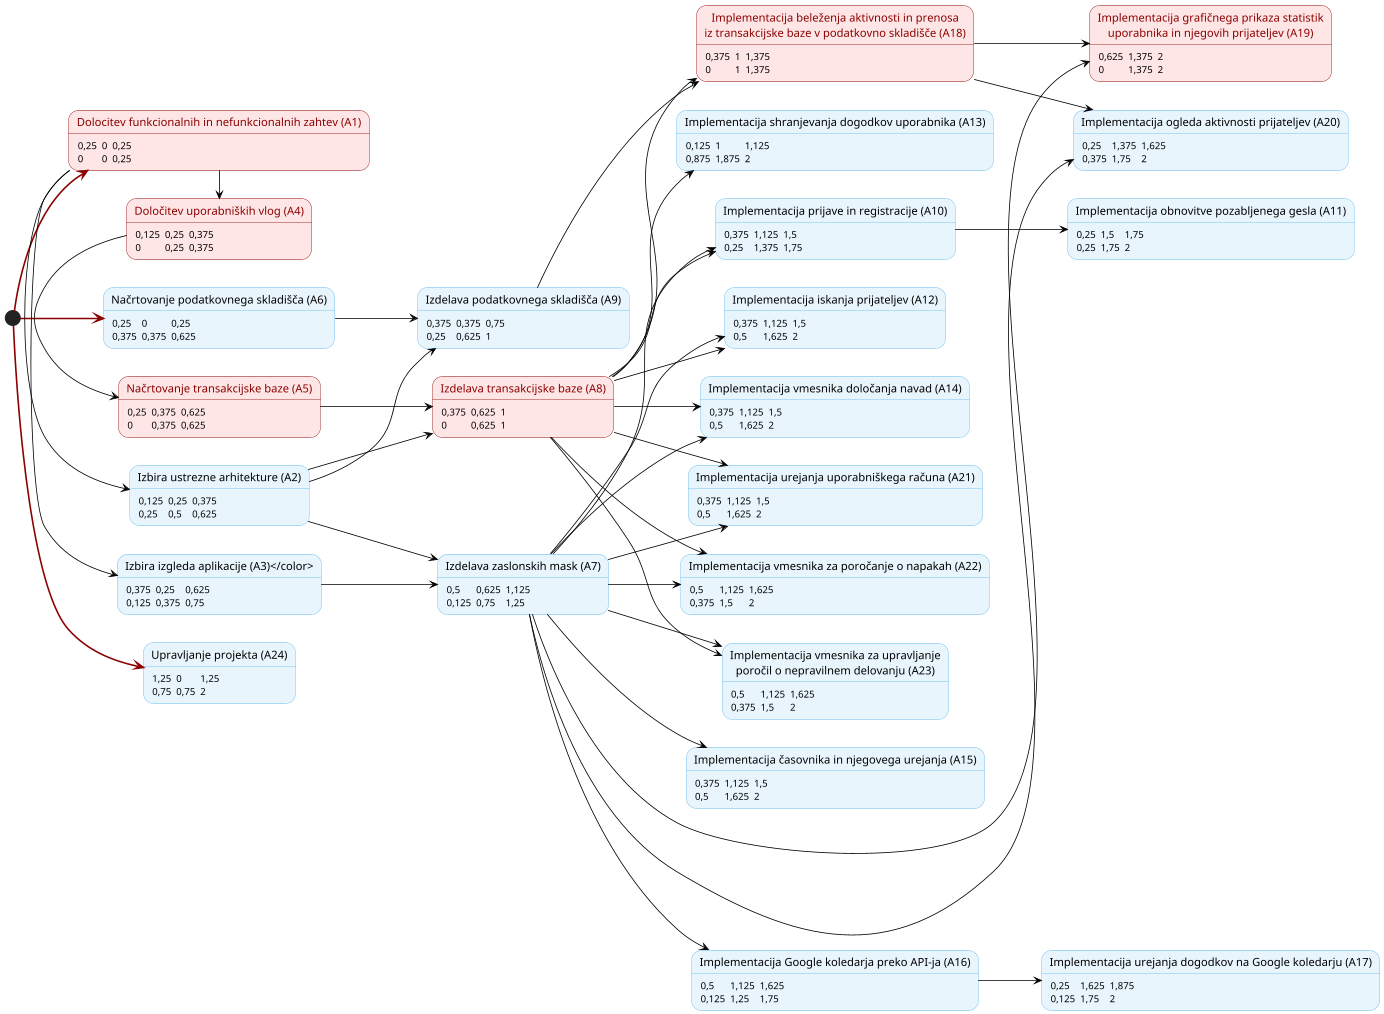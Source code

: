 @startuml "PERT diagram"

skinparam backgroundColor transparent
left to right direction

scale 0.8

<style>
stateDiagram {
  arrow {
    LineColor black
  }
}
</style>

skinparam State {
  BackgroundColor #e8f5fd
  BorderColor #5FB8EC
}

skinparam defaultTextAlignment center

state "<color:darkred>Dolocitev funkcionalnih in nefunkcionalnih zahtev (A1)</color>" as A1 #ffe6e6;line:darkred : <#ffe6e6,#ffe6e6>|  0,25 | 0 | 0,25 |\n|  0 | 0 | 0,25 |
state "Izbira ustrezne arhitekture (A2)" as A2 : <#e8f5fd,#e8f5fd>|  0,125 | 0,25 | 0,375 |\n|  0,25 | 0,5 | 0,625 |
state "Izbira izgleda aplikacije (A3)</color>" as A3 : <#e8f5fd,#e8f5fd>|  0,375 | 0,25 | 0,625 |\n|  0,125 | 0,375 | 0,75 |
state "<color:darkred>Določitev uporabniških vlog (A4)</color>" as A4 #ffe6e6;line:darkred : <#ffe6e6,#ffe6e6>|  0,125 | 0,25 | 0,375 |\n|  0 | 0,25 | 0,375 |
state "<color:darkred>Načrtovanje transakcijske baze (A5)</color>" as A5 #ffe6e6;line:darkred : <#ffe6e6,#ffe6e6>|  0,25 | 0,375 | 0,625 |\n|  0 | 0,375 | 0,625 |
state "Načrtovanje podatkovnega skladišča (A6)" as A6 : <#e8f5fd,#e8f5fd>|  0,25 | 0 | 0,25 |\n|  0,375 | 0,375 | 0,625 |
state "Izdelava zaslonskih mask (A7)" as A7 : <#e8f5fd,#e8f5fd>|  0,5 | 0,625 | 1,125 |\n|  0,125 | 0,75 | 1,25 |
state "<color:darkred>Izdelava transakcijske baze (A8)</color>" as A8 #ffe6e6;line:darkred : <#ffe6e6,#ffe6e6>|  0,375 | 0,625 | 1 |\n|  0 | 0,625 | 1 |
state "Izdelava podatkovnega skladišča (A9)" as A9 : <#e8f5fd,#e8f5fd>|  0,375 | 0,375 | 0,75 |\n|  0,25 | 0,625 | 1 |
state "Implementacija prijave in registracije (A10)" as A10 : <#e8f5fd,#e8f5fd>|  0,375 | 1,125 | 1,5 |\n|  0,25 | 1,375 | 1,75 |
state "Implementacija obnovitve pozabljenega gesla (A11)" as A11 : <#e8f5fd,#e8f5fd>|  0,25 | 1,5 | 1,75 |\n|  0,25 | 1,75 | 2 |
state "Implementacija iskanja prijateljev (A12)" as A12 : <#e8f5fd,#e8f5fd>|  0,375 | 1,125 | 1,5 |\n|  0,5 | 1,625 | 2 |
state "Implementacija shranjevanja dogodkov uporabnika (A13)" as A13 : <#e8f5fd,#e8f5fd>|  0,125 | 1 | 1,125 |\n|  0,875 | 1,875 | 2 |
state "Implementacija vmesnika določanja navad (A14)" as A14 : <#e8f5fd,#e8f5fd>|  0,375 | 1,125 | 1,5 |\n|  0,5 | 1,625 | 2 |
state "Implementacija časovnika in njegovega urejanja (A15)" as A15 : <#e8f5fd,#e8f5fd>|  0,375 | 1,125 | 1,5 |\n|  0,5 | 1,625 | 2 |
state "Implementacija Google koledarja preko API-ja (A16)" as A16 : <#e8f5fd,#e8f5fd>|  0,5 | 1,125 | 1,625 |\n|  0,125 | 1,25 | 1,75 |
state "Implementacija urejanja dogodkov na Google koledarju (A17)" as A17 : <#e8f5fd,#e8f5fd>|  0,25 | 1,625 | 1,875 |\n|  0,125 | 1,75 | 2 |
state "<color:darkred>Implementacija beleženja aktivnosti in prenosa</color>\n<color:darkred>iz transakcijske baze v podatkovno skladišče (A18)</color>" as A18 #ffe6e6;line:darkred : <#ffe6e6,#ffe6e6>|  0,375 | 1 | 1,375 |\n|  0 | 1 | 1,375 |
state "<color:darkred>Implementacija grafičnega prikaza statistik</color>\n<color:darkred>uporabnika in njegovih prijateljev (A19)</color>" as A19 #ffe6e6;line:darkred : <#ffe6e6,#ffe6e6>|  0,625 | 1,375 | 2 |\n|  0 | 1,375 | 2 |
state "Implementacija ogleda aktivnosti prijateljev (A20)" as A20 : <#e8f5fd,#e8f5fd>|  0,25 | 1,375 | 1,625 |\n|  0,375 | 1,75 | 2 |
state "Implementacija urejanja uporabniškega računa (A21)" as A21 : <#e8f5fd,#e8f5fd>|  0,375 | 1,125 | 1,5 |\n|  0,5 | 1,625 | 2 |
state "Implementacija vmesnika za poročanje o napakah (A22)" as A22 : <#e8f5fd,#e8f5fd>|  0,5 | 1,125 | 1,625 |\n|  0,375 | 1,5 | 2 |
state "Implementacija vmesnika za upravljanje\nporočil o nepravilnem delovanju (A23)" as A23 : <#e8f5fd,#e8f5fd>|  0,5 | 1,125 | 1,625 |\n|  0,375 | 1,5 | 2 |
state "Upravljanje projekta (A24)" as A24 : <#e8f5fd,#e8f5fd>|  1,25 | 0 | 1,25 |\n|  0,75 | 0,75 | 2 |

[*] -[#darkred,bold]-> A1
[*] -[#darkred,bold]-> A6
[*] -[#darkred,bold]-> A24

A1 -> A2
A1 -> A3
A1 -> A4

A4-> A5

A2 --> A7
A3 --> A7

A2 --> A8
A5 --> A8

A2 --> A9
A6 --> A9

A7 --> A10
A8 --> A10

A10 --> A11

A7 --> A12
A8 --> A12

A8 --> A13

A7 --> A14
A8 --> A14

A7 --> A15

A7 --> A16

A16 --> A17

A8 --> A18
A9 --> A18

A7 --> A19
A18 --> A19

A7 --> A20
A18 --> A20

A7 --> A21
A8 --> A21

A7 --> A22
A8 --> A22

A7 --> A23
A8 --> A23



@enduml
